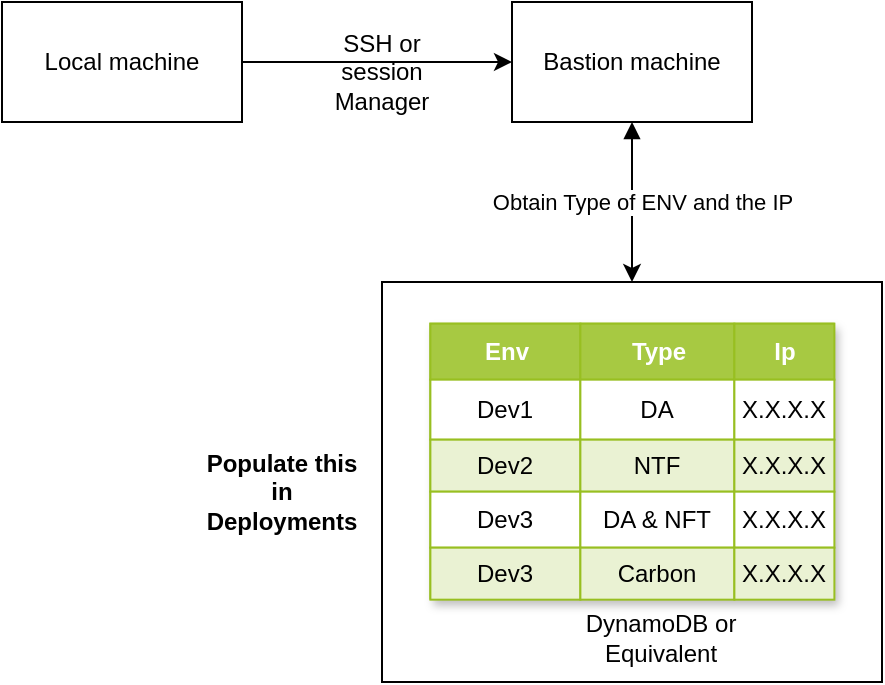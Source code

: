 <mxfile version="24.4.13" type="github">
  <diagram name="Page-1" id="2TM85c8_Qq76-kRjKyv6">
    <mxGraphModel dx="1050" dy="580" grid="1" gridSize="10" guides="1" tooltips="1" connect="1" arrows="1" fold="1" page="1" pageScale="1" pageWidth="850" pageHeight="1100" math="0" shadow="0">
      <root>
        <mxCell id="0" />
        <mxCell id="1" parent="0" />
        <mxCell id="_5YC0JwSENfSZaEadbhv-2" style="edgeStyle=orthogonalEdgeStyle;rounded=0;orthogonalLoop=1;jettySize=auto;html=1;" edge="1" parent="1" source="DpHqxrWUrxOZAoraLufI-1" target="_5YC0JwSENfSZaEadbhv-1">
          <mxGeometry relative="1" as="geometry" />
        </mxCell>
        <mxCell id="DpHqxrWUrxOZAoraLufI-1" value="Local machine" style="rounded=0;whiteSpace=wrap;html=1;" parent="1" vertex="1">
          <mxGeometry x="50" y="480" width="120" height="60" as="geometry" />
        </mxCell>
        <mxCell id="_5YC0JwSENfSZaEadbhv-32" style="edgeStyle=orthogonalEdgeStyle;rounded=0;orthogonalLoop=1;jettySize=auto;html=1;startArrow=block;startFill=1;" edge="1" parent="1" source="_5YC0JwSENfSZaEadbhv-1" target="_5YC0JwSENfSZaEadbhv-30">
          <mxGeometry relative="1" as="geometry" />
        </mxCell>
        <mxCell id="_5YC0JwSENfSZaEadbhv-33" value="Obtain Type of ENV and the IP" style="edgeLabel;html=1;align=center;verticalAlign=middle;resizable=0;points=[];" vertex="1" connectable="0" parent="_5YC0JwSENfSZaEadbhv-32">
          <mxGeometry y="5" relative="1" as="geometry">
            <mxPoint as="offset" />
          </mxGeometry>
        </mxCell>
        <mxCell id="_5YC0JwSENfSZaEadbhv-1" value="Bastion machine" style="rounded=0;whiteSpace=wrap;html=1;" vertex="1" parent="1">
          <mxGeometry x="305" y="480" width="120" height="60" as="geometry" />
        </mxCell>
        <mxCell id="_5YC0JwSENfSZaEadbhv-3" value="SSH or session Manager" style="text;html=1;align=center;verticalAlign=middle;whiteSpace=wrap;rounded=0;" vertex="1" parent="1">
          <mxGeometry x="210" y="500" width="60" height="30" as="geometry" />
        </mxCell>
        <mxCell id="_5YC0JwSENfSZaEadbhv-31" value="" style="group" vertex="1" connectable="0" parent="1">
          <mxGeometry x="240" y="620" width="250" height="200" as="geometry" />
        </mxCell>
        <mxCell id="_5YC0JwSENfSZaEadbhv-30" value="" style="rounded=0;whiteSpace=wrap;html=1;" vertex="1" parent="_5YC0JwSENfSZaEadbhv-31">
          <mxGeometry width="250" height="200" as="geometry" />
        </mxCell>
        <mxCell id="_5YC0JwSENfSZaEadbhv-8" value="Assets" style="childLayout=tableLayout;recursiveResize=0;strokeColor=#98bf21;fillColor=#A7C942;shadow=1;" vertex="1" parent="_5YC0JwSENfSZaEadbhv-31">
          <mxGeometry x="24.194" y="20.833" width="201.613" height="137.5" as="geometry" />
        </mxCell>
        <mxCell id="_5YC0JwSENfSZaEadbhv-9" style="shape=tableRow;horizontal=0;startSize=0;swimlaneHead=0;swimlaneBody=0;top=0;left=0;bottom=0;right=0;dropTarget=0;collapsible=0;recursiveResize=0;expand=0;fontStyle=0;strokeColor=inherit;fillColor=#ffffff;" vertex="1" parent="_5YC0JwSENfSZaEadbhv-8">
          <mxGeometry width="201.613" height="28" as="geometry" />
        </mxCell>
        <mxCell id="_5YC0JwSENfSZaEadbhv-10" value="Env" style="connectable=0;recursiveResize=0;strokeColor=inherit;fillColor=#A7C942;align=center;fontStyle=1;fontColor=#FFFFFF;html=1;" vertex="1" parent="_5YC0JwSENfSZaEadbhv-9">
          <mxGeometry width="75" height="28" as="geometry">
            <mxRectangle width="75" height="28" as="alternateBounds" />
          </mxGeometry>
        </mxCell>
        <mxCell id="_5YC0JwSENfSZaEadbhv-11" value="Type" style="connectable=0;recursiveResize=0;strokeColor=inherit;fillColor=#A7C942;align=center;fontStyle=1;fontColor=#FFFFFF;html=1;" vertex="1" parent="_5YC0JwSENfSZaEadbhv-9">
          <mxGeometry x="75" width="77" height="28" as="geometry">
            <mxRectangle width="77" height="28" as="alternateBounds" />
          </mxGeometry>
        </mxCell>
        <mxCell id="_5YC0JwSENfSZaEadbhv-12" value="Ip" style="connectable=0;recursiveResize=0;strokeColor=inherit;fillColor=#A7C942;align=center;fontStyle=1;fontColor=#FFFFFF;html=1;" vertex="1" parent="_5YC0JwSENfSZaEadbhv-9">
          <mxGeometry x="152" width="50" height="28" as="geometry">
            <mxRectangle width="50" height="28" as="alternateBounds" />
          </mxGeometry>
        </mxCell>
        <mxCell id="_5YC0JwSENfSZaEadbhv-13" value="" style="shape=tableRow;horizontal=0;startSize=0;swimlaneHead=0;swimlaneBody=0;top=0;left=0;bottom=0;right=0;dropTarget=0;collapsible=0;recursiveResize=0;expand=0;fontStyle=0;strokeColor=inherit;fillColor=#ffffff;" vertex="1" parent="_5YC0JwSENfSZaEadbhv-8">
          <mxGeometry y="28" width="201.613" height="30" as="geometry" />
        </mxCell>
        <mxCell id="_5YC0JwSENfSZaEadbhv-14" value="Dev1" style="connectable=0;recursiveResize=0;strokeColor=inherit;fillColor=inherit;align=center;whiteSpace=wrap;html=1;" vertex="1" parent="_5YC0JwSENfSZaEadbhv-13">
          <mxGeometry width="75" height="30" as="geometry">
            <mxRectangle width="75" height="30" as="alternateBounds" />
          </mxGeometry>
        </mxCell>
        <mxCell id="_5YC0JwSENfSZaEadbhv-15" value="DA" style="connectable=0;recursiveResize=0;strokeColor=inherit;fillColor=inherit;align=center;whiteSpace=wrap;html=1;" vertex="1" parent="_5YC0JwSENfSZaEadbhv-13">
          <mxGeometry x="75" width="77" height="30" as="geometry">
            <mxRectangle width="77" height="30" as="alternateBounds" />
          </mxGeometry>
        </mxCell>
        <mxCell id="_5YC0JwSENfSZaEadbhv-16" value="X.X.X.X" style="connectable=0;recursiveResize=0;strokeColor=inherit;fillColor=inherit;align=center;whiteSpace=wrap;html=1;" vertex="1" parent="_5YC0JwSENfSZaEadbhv-13">
          <mxGeometry x="152" width="50" height="30" as="geometry">
            <mxRectangle width="50" height="30" as="alternateBounds" />
          </mxGeometry>
        </mxCell>
        <mxCell id="_5YC0JwSENfSZaEadbhv-17" value="" style="shape=tableRow;horizontal=0;startSize=0;swimlaneHead=0;swimlaneBody=0;top=0;left=0;bottom=0;right=0;dropTarget=0;collapsible=0;recursiveResize=0;expand=0;fontStyle=1;strokeColor=inherit;fillColor=#EAF2D3;" vertex="1" parent="_5YC0JwSENfSZaEadbhv-8">
          <mxGeometry y="58" width="201.613" height="26" as="geometry" />
        </mxCell>
        <mxCell id="_5YC0JwSENfSZaEadbhv-18" value="Dev2" style="connectable=0;recursiveResize=0;strokeColor=inherit;fillColor=inherit;whiteSpace=wrap;html=1;" vertex="1" parent="_5YC0JwSENfSZaEadbhv-17">
          <mxGeometry width="75" height="26" as="geometry">
            <mxRectangle width="75" height="26" as="alternateBounds" />
          </mxGeometry>
        </mxCell>
        <mxCell id="_5YC0JwSENfSZaEadbhv-19" value="NTF" style="connectable=0;recursiveResize=0;strokeColor=inherit;fillColor=inherit;whiteSpace=wrap;html=1;" vertex="1" parent="_5YC0JwSENfSZaEadbhv-17">
          <mxGeometry x="75" width="77" height="26" as="geometry">
            <mxRectangle width="77" height="26" as="alternateBounds" />
          </mxGeometry>
        </mxCell>
        <mxCell id="_5YC0JwSENfSZaEadbhv-20" value="X.X.X.X" style="connectable=0;recursiveResize=0;strokeColor=inherit;fillColor=inherit;whiteSpace=wrap;html=1;" vertex="1" parent="_5YC0JwSENfSZaEadbhv-17">
          <mxGeometry x="152" width="50" height="26" as="geometry">
            <mxRectangle width="50" height="26" as="alternateBounds" />
          </mxGeometry>
        </mxCell>
        <mxCell id="_5YC0JwSENfSZaEadbhv-21" value="" style="shape=tableRow;horizontal=0;startSize=0;swimlaneHead=0;swimlaneBody=0;top=0;left=0;bottom=0;right=0;dropTarget=0;collapsible=0;recursiveResize=0;expand=0;fontStyle=0;strokeColor=inherit;fillColor=#ffffff;" vertex="1" parent="_5YC0JwSENfSZaEadbhv-8">
          <mxGeometry y="84" width="201.613" height="28" as="geometry" />
        </mxCell>
        <mxCell id="_5YC0JwSENfSZaEadbhv-22" value="Dev3" style="connectable=0;recursiveResize=0;strokeColor=inherit;fillColor=inherit;fontStyle=0;align=center;whiteSpace=wrap;html=1;" vertex="1" parent="_5YC0JwSENfSZaEadbhv-21">
          <mxGeometry width="75" height="28" as="geometry">
            <mxRectangle width="75" height="28" as="alternateBounds" />
          </mxGeometry>
        </mxCell>
        <mxCell id="_5YC0JwSENfSZaEadbhv-23" value="DA &amp;amp; NFT" style="connectable=0;recursiveResize=0;strokeColor=inherit;fillColor=inherit;fontStyle=0;align=center;whiteSpace=wrap;html=1;" vertex="1" parent="_5YC0JwSENfSZaEadbhv-21">
          <mxGeometry x="75" width="77" height="28" as="geometry">
            <mxRectangle width="77" height="28" as="alternateBounds" />
          </mxGeometry>
        </mxCell>
        <mxCell id="_5YC0JwSENfSZaEadbhv-24" value="X.X.X.X" style="connectable=0;recursiveResize=0;strokeColor=inherit;fillColor=inherit;fontStyle=0;align=center;whiteSpace=wrap;html=1;" vertex="1" parent="_5YC0JwSENfSZaEadbhv-21">
          <mxGeometry x="152" width="50" height="28" as="geometry">
            <mxRectangle width="50" height="28" as="alternateBounds" />
          </mxGeometry>
        </mxCell>
        <mxCell id="_5YC0JwSENfSZaEadbhv-25" value="" style="shape=tableRow;horizontal=0;startSize=0;swimlaneHead=0;swimlaneBody=0;top=0;left=0;bottom=0;right=0;dropTarget=0;collapsible=0;recursiveResize=0;expand=0;fontStyle=1;strokeColor=inherit;fillColor=#EAF2D3;" vertex="1" parent="_5YC0JwSENfSZaEadbhv-8">
          <mxGeometry y="112" width="201.613" height="26" as="geometry" />
        </mxCell>
        <mxCell id="_5YC0JwSENfSZaEadbhv-26" value="Dev3" style="connectable=0;recursiveResize=0;strokeColor=inherit;fillColor=inherit;whiteSpace=wrap;html=1;" vertex="1" parent="_5YC0JwSENfSZaEadbhv-25">
          <mxGeometry width="75" height="26" as="geometry">
            <mxRectangle width="75" height="26" as="alternateBounds" />
          </mxGeometry>
        </mxCell>
        <mxCell id="_5YC0JwSENfSZaEadbhv-27" value="Carbon" style="connectable=0;recursiveResize=0;strokeColor=inherit;fillColor=inherit;whiteSpace=wrap;html=1;" vertex="1" parent="_5YC0JwSENfSZaEadbhv-25">
          <mxGeometry x="75" width="77" height="26" as="geometry">
            <mxRectangle width="77" height="26" as="alternateBounds" />
          </mxGeometry>
        </mxCell>
        <mxCell id="_5YC0JwSENfSZaEadbhv-28" value="X.X.X.X" style="connectable=0;recursiveResize=0;strokeColor=inherit;fillColor=inherit;whiteSpace=wrap;html=1;" vertex="1" parent="_5YC0JwSENfSZaEadbhv-25">
          <mxGeometry x="152" width="50" height="26" as="geometry">
            <mxRectangle width="50" height="26" as="alternateBounds" />
          </mxGeometry>
        </mxCell>
        <mxCell id="_5YC0JwSENfSZaEadbhv-29" value="DynamoDB or &lt;br&gt;&lt;div data-ved=&quot;2ahUKEwig3sXvzcKGAxUhm68BHSmMCagQlfQBegQISxAL&quot; tabindex=&quot;0&quot; role=&quot;button&quot; data-uti=&quot;1&quot; aria-label=&quot;Listen&quot; data-use-default-audio-speed=&quot;false&quot; data-tts-string=&quot;&quot; data-tts-client-name=&quot;&quot; data-language-code=&quot;&quot; data-audio-play-tts=&quot;false&quot; data-animation-enabled=&quot;true&quot; class=&quot;fAwxxf D5gqpe&quot;&gt;  &lt;div class=&quot;brWULd Bheyob&quot;&gt;  &lt;div class=&quot;g1baVc aqCVJb&quot;&gt; &lt;div class=&quot;KnZOyc URgIvb&quot;&gt;&lt;/div&gt; &lt;div class=&quot;pkt1Wd fjnQw vjtNRe&quot;&gt;&lt;/div&gt; &lt;div class=&quot;pkt1Wd nIW5Sd gfMd5c&quot;&gt;&lt;/div&gt; &lt;div class=&quot;pkt1Wd byDyWd N8ZFrc&quot;&gt;&lt;/div&gt;  &lt;/div&gt; &lt;/div&gt; &lt;/div&gt;&lt;div class=&quot;kVF6d&quot;&gt;&lt;div style=&quot;margin-bottom:0;line-height:normal&quot; class=&quot;MiCl6d&quot;&gt;&lt;div class=&quot;RES9jf xWMiCc JgzqYd&quot;&gt;&lt;span data-dobid=&quot;hdw&quot;&gt;Equivalent&lt;/span&gt;&lt;/div&gt;&lt;/div&gt;&lt;/div&gt;" style="text;html=1;align=center;verticalAlign=middle;resizable=0;points=[];autosize=1;strokeColor=none;fillColor=none;" vertex="1" parent="_5YC0JwSENfSZaEadbhv-31">
          <mxGeometry x="88.71" y="158.333" width="100" height="40" as="geometry" />
        </mxCell>
        <mxCell id="_5YC0JwSENfSZaEadbhv-34" value="Populate this in Deployments" style="text;html=1;align=center;verticalAlign=middle;whiteSpace=wrap;rounded=0;fontStyle=1" vertex="1" parent="1">
          <mxGeometry x="160" y="710" width="60" height="30" as="geometry" />
        </mxCell>
      </root>
    </mxGraphModel>
  </diagram>
</mxfile>
